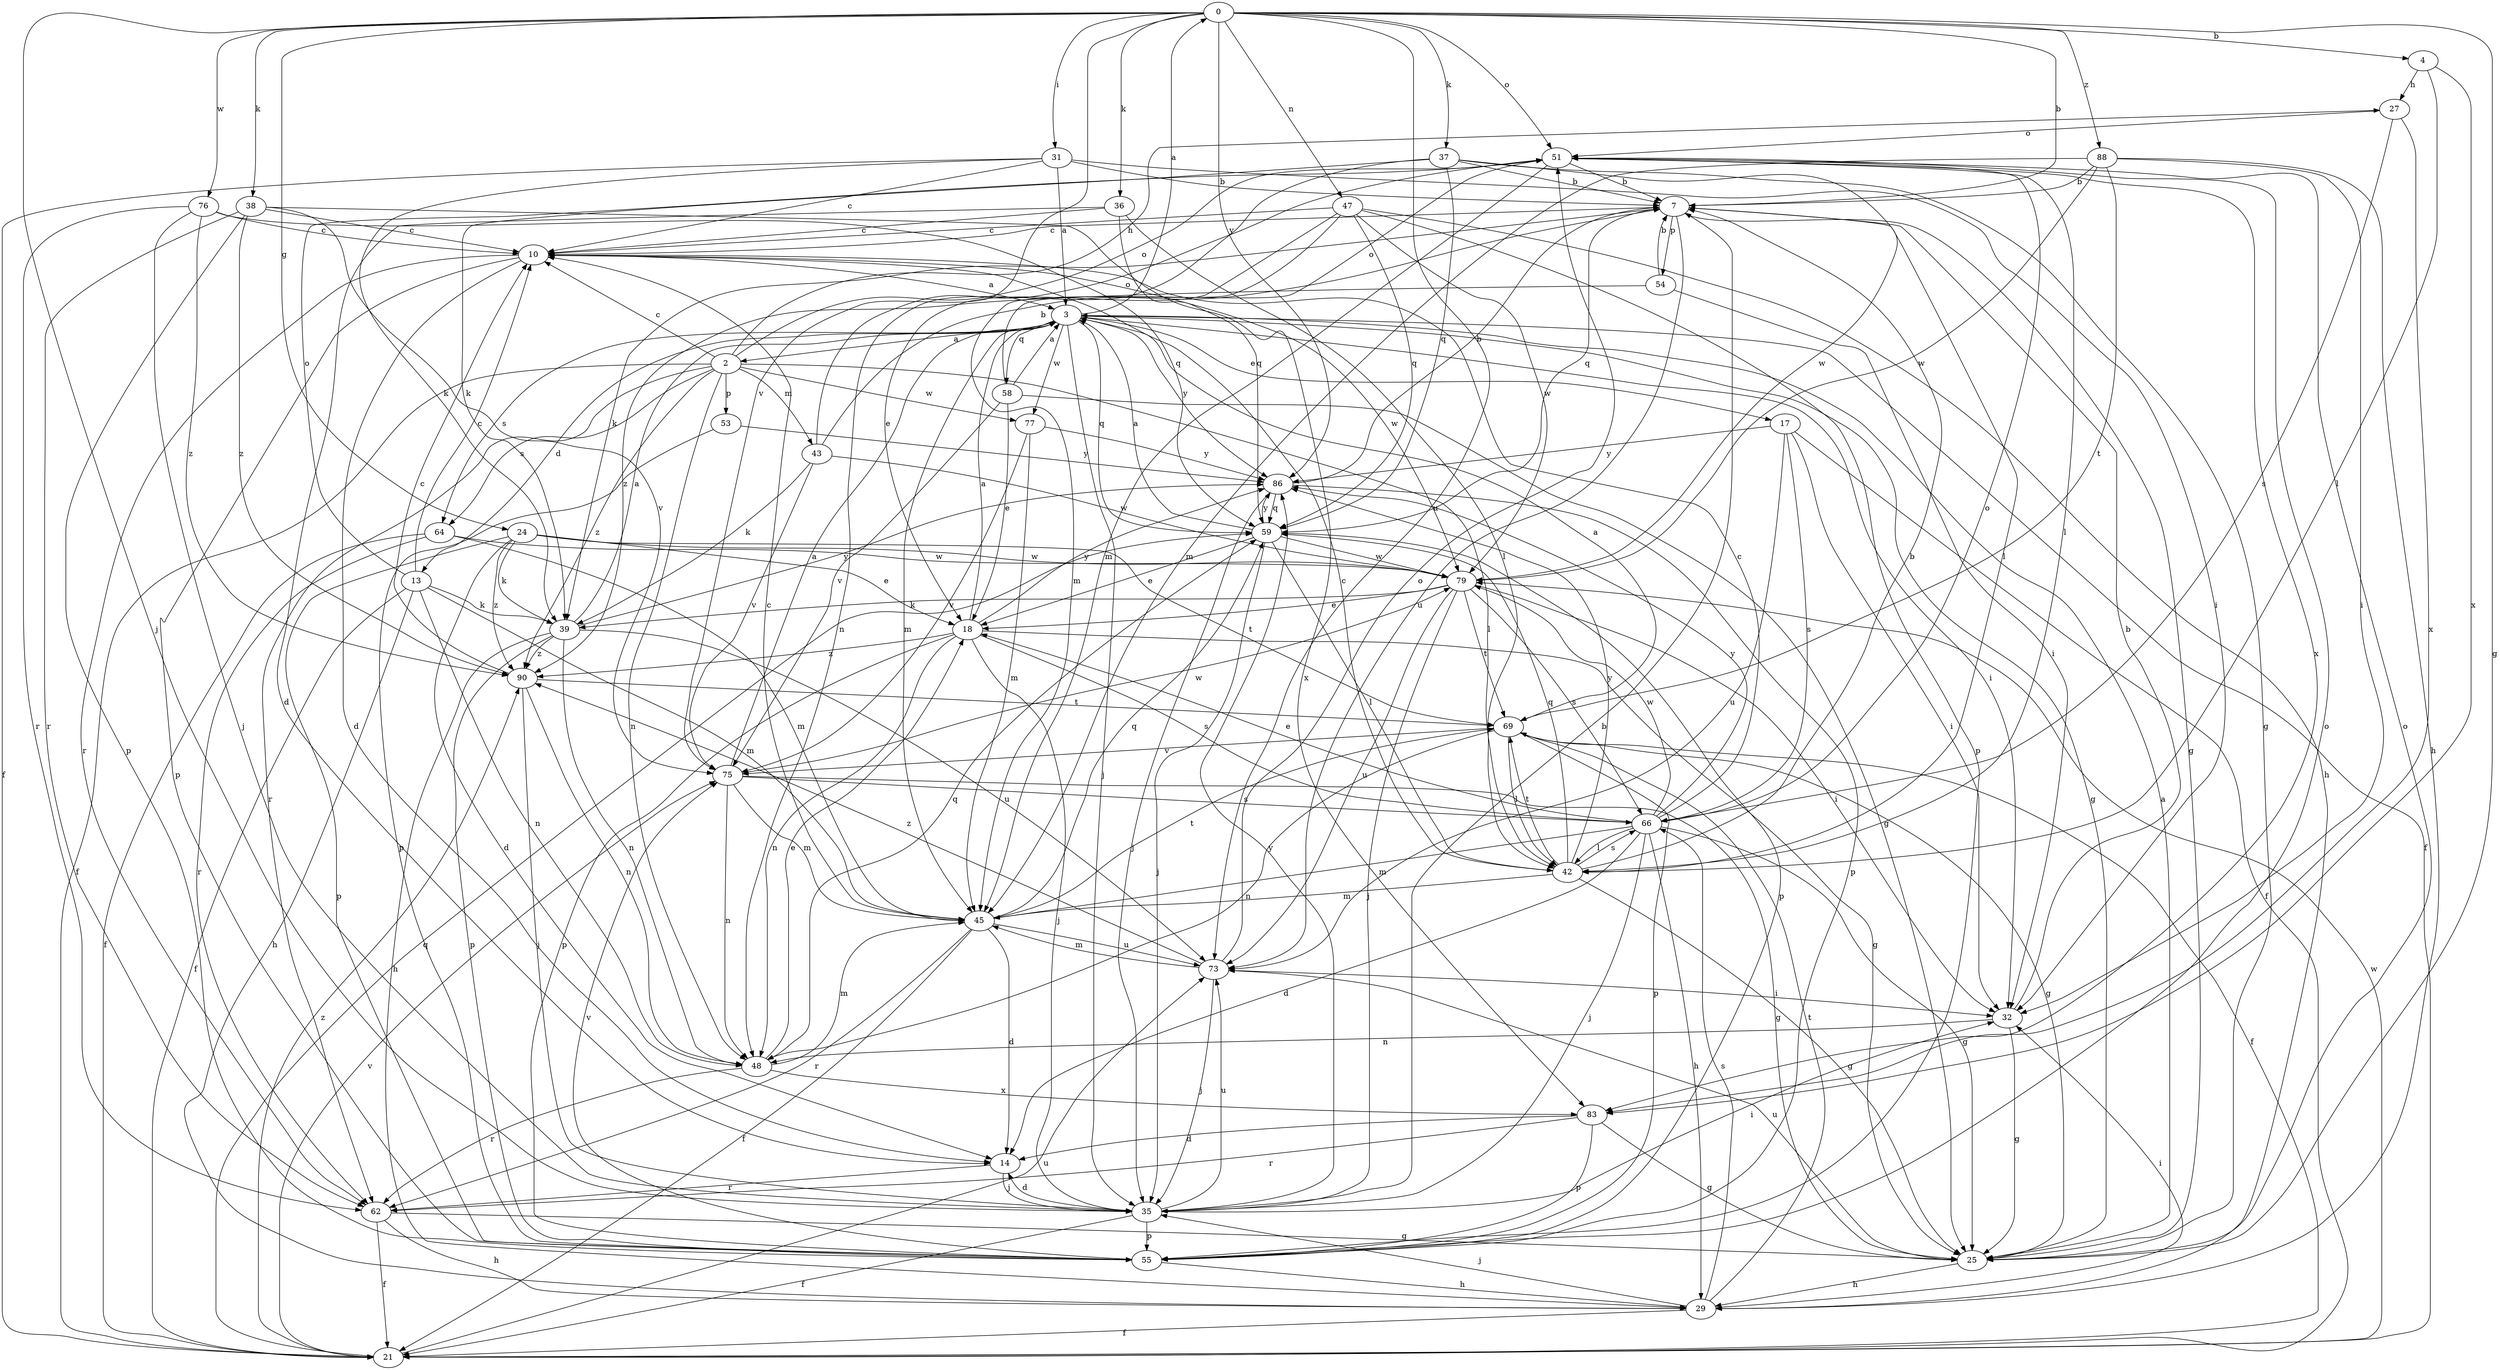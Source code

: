 strict digraph  {
0;
2;
3;
4;
7;
10;
13;
14;
17;
18;
21;
24;
25;
27;
29;
31;
32;
35;
36;
37;
38;
39;
42;
43;
45;
47;
48;
51;
53;
54;
55;
58;
59;
62;
64;
66;
69;
73;
75;
76;
77;
79;
83;
86;
88;
90;
0 -> 4  [label=b];
0 -> 7  [label=b];
0 -> 24  [label=g];
0 -> 25  [label=g];
0 -> 31  [label=i];
0 -> 35  [label=j];
0 -> 36  [label=k];
0 -> 37  [label=k];
0 -> 38  [label=k];
0 -> 47  [label=n];
0 -> 51  [label=o];
0 -> 73  [label=u];
0 -> 75  [label=v];
0 -> 76  [label=w];
0 -> 86  [label=y];
0 -> 88  [label=z];
2 -> 10  [label=c];
2 -> 21  [label=f];
2 -> 27  [label=h];
2 -> 42  [label=l];
2 -> 43  [label=m];
2 -> 48  [label=n];
2 -> 51  [label=o];
2 -> 53  [label=p];
2 -> 62  [label=r];
2 -> 64  [label=s];
2 -> 77  [label=w];
2 -> 90  [label=z];
3 -> 0  [label=a];
3 -> 2  [label=a];
3 -> 13  [label=d];
3 -> 17  [label=e];
3 -> 21  [label=f];
3 -> 25  [label=g];
3 -> 32  [label=i];
3 -> 35  [label=j];
3 -> 45  [label=m];
3 -> 58  [label=q];
3 -> 59  [label=q];
3 -> 64  [label=s];
3 -> 77  [label=w];
3 -> 86  [label=y];
4 -> 27  [label=h];
4 -> 42  [label=l];
4 -> 83  [label=x];
7 -> 10  [label=c];
7 -> 25  [label=g];
7 -> 39  [label=k];
7 -> 42  [label=l];
7 -> 54  [label=p];
7 -> 59  [label=q];
7 -> 73  [label=u];
10 -> 3  [label=a];
10 -> 14  [label=d];
10 -> 55  [label=p];
10 -> 62  [label=r];
10 -> 79  [label=w];
13 -> 10  [label=c];
13 -> 21  [label=f];
13 -> 29  [label=h];
13 -> 39  [label=k];
13 -> 45  [label=m];
13 -> 48  [label=n];
13 -> 51  [label=o];
14 -> 35  [label=j];
14 -> 62  [label=r];
17 -> 21  [label=f];
17 -> 32  [label=i];
17 -> 66  [label=s];
17 -> 73  [label=u];
17 -> 86  [label=y];
18 -> 3  [label=a];
18 -> 25  [label=g];
18 -> 35  [label=j];
18 -> 48  [label=n];
18 -> 55  [label=p];
18 -> 66  [label=s];
18 -> 86  [label=y];
18 -> 90  [label=z];
21 -> 59  [label=q];
21 -> 73  [label=u];
21 -> 75  [label=v];
21 -> 79  [label=w];
21 -> 90  [label=z];
24 -> 14  [label=d];
24 -> 18  [label=e];
24 -> 39  [label=k];
24 -> 55  [label=p];
24 -> 69  [label=t];
24 -> 79  [label=w];
24 -> 90  [label=z];
25 -> 3  [label=a];
25 -> 29  [label=h];
25 -> 51  [label=o];
25 -> 73  [label=u];
27 -> 51  [label=o];
27 -> 66  [label=s];
27 -> 83  [label=x];
29 -> 21  [label=f];
29 -> 32  [label=i];
29 -> 35  [label=j];
29 -> 66  [label=s];
29 -> 69  [label=t];
31 -> 3  [label=a];
31 -> 7  [label=b];
31 -> 10  [label=c];
31 -> 21  [label=f];
31 -> 32  [label=i];
31 -> 39  [label=k];
32 -> 7  [label=b];
32 -> 25  [label=g];
32 -> 48  [label=n];
35 -> 7  [label=b];
35 -> 14  [label=d];
35 -> 21  [label=f];
35 -> 32  [label=i];
35 -> 55  [label=p];
35 -> 73  [label=u];
35 -> 86  [label=y];
36 -> 10  [label=c];
36 -> 14  [label=d];
36 -> 42  [label=l];
36 -> 59  [label=q];
37 -> 7  [label=b];
37 -> 25  [label=g];
37 -> 39  [label=k];
37 -> 48  [label=n];
37 -> 59  [label=q];
37 -> 79  [label=w];
38 -> 10  [label=c];
38 -> 55  [label=p];
38 -> 62  [label=r];
38 -> 75  [label=v];
38 -> 83  [label=x];
38 -> 90  [label=z];
39 -> 3  [label=a];
39 -> 29  [label=h];
39 -> 48  [label=n];
39 -> 55  [label=p];
39 -> 73  [label=u];
39 -> 86  [label=y];
39 -> 90  [label=z];
42 -> 7  [label=b];
42 -> 10  [label=c];
42 -> 25  [label=g];
42 -> 45  [label=m];
42 -> 59  [label=q];
42 -> 66  [label=s];
42 -> 69  [label=t];
42 -> 86  [label=y];
43 -> 7  [label=b];
43 -> 39  [label=k];
43 -> 51  [label=o];
43 -> 75  [label=v];
43 -> 79  [label=w];
45 -> 10  [label=c];
45 -> 14  [label=d];
45 -> 21  [label=f];
45 -> 59  [label=q];
45 -> 62  [label=r];
45 -> 69  [label=t];
45 -> 73  [label=u];
47 -> 10  [label=c];
47 -> 18  [label=e];
47 -> 29  [label=h];
47 -> 45  [label=m];
47 -> 55  [label=p];
47 -> 59  [label=q];
47 -> 79  [label=w];
48 -> 18  [label=e];
48 -> 45  [label=m];
48 -> 59  [label=q];
48 -> 62  [label=r];
48 -> 83  [label=x];
51 -> 7  [label=b];
51 -> 42  [label=l];
51 -> 45  [label=m];
51 -> 83  [label=x];
53 -> 55  [label=p];
53 -> 86  [label=y];
54 -> 7  [label=b];
54 -> 32  [label=i];
54 -> 90  [label=z];
55 -> 29  [label=h];
55 -> 51  [label=o];
55 -> 75  [label=v];
58 -> 3  [label=a];
58 -> 18  [label=e];
58 -> 25  [label=g];
58 -> 51  [label=o];
58 -> 75  [label=v];
59 -> 3  [label=a];
59 -> 18  [label=e];
59 -> 35  [label=j];
59 -> 42  [label=l];
59 -> 55  [label=p];
59 -> 79  [label=w];
59 -> 86  [label=y];
62 -> 21  [label=f];
62 -> 25  [label=g];
62 -> 29  [label=h];
64 -> 21  [label=f];
64 -> 45  [label=m];
64 -> 62  [label=r];
64 -> 79  [label=w];
66 -> 10  [label=c];
66 -> 14  [label=d];
66 -> 18  [label=e];
66 -> 25  [label=g];
66 -> 29  [label=h];
66 -> 35  [label=j];
66 -> 42  [label=l];
66 -> 45  [label=m];
66 -> 51  [label=o];
66 -> 79  [label=w];
66 -> 86  [label=y];
69 -> 3  [label=a];
69 -> 21  [label=f];
69 -> 25  [label=g];
69 -> 42  [label=l];
69 -> 48  [label=n];
69 -> 55  [label=p];
69 -> 75  [label=v];
73 -> 32  [label=i];
73 -> 35  [label=j];
73 -> 45  [label=m];
73 -> 51  [label=o];
73 -> 90  [label=z];
75 -> 3  [label=a];
75 -> 25  [label=g];
75 -> 45  [label=m];
75 -> 48  [label=n];
75 -> 66  [label=s];
75 -> 79  [label=w];
76 -> 10  [label=c];
76 -> 35  [label=j];
76 -> 59  [label=q];
76 -> 62  [label=r];
76 -> 90  [label=z];
77 -> 45  [label=m];
77 -> 75  [label=v];
77 -> 86  [label=y];
79 -> 18  [label=e];
79 -> 32  [label=i];
79 -> 35  [label=j];
79 -> 39  [label=k];
79 -> 66  [label=s];
79 -> 69  [label=t];
79 -> 73  [label=u];
83 -> 14  [label=d];
83 -> 25  [label=g];
83 -> 55  [label=p];
83 -> 62  [label=r];
86 -> 7  [label=b];
86 -> 35  [label=j];
86 -> 55  [label=p];
86 -> 59  [label=q];
88 -> 7  [label=b];
88 -> 29  [label=h];
88 -> 32  [label=i];
88 -> 45  [label=m];
88 -> 69  [label=t];
88 -> 79  [label=w];
90 -> 10  [label=c];
90 -> 35  [label=j];
90 -> 48  [label=n];
90 -> 69  [label=t];
}
